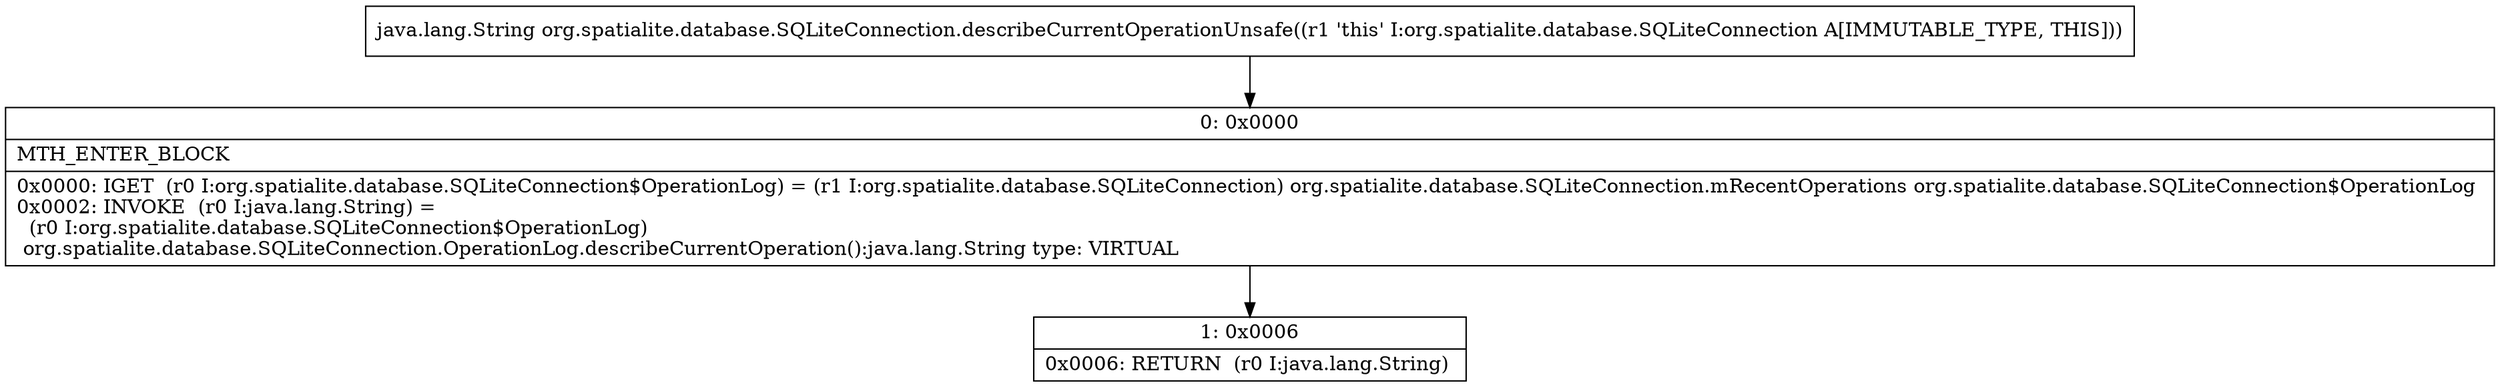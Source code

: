 digraph "CFG fororg.spatialite.database.SQLiteConnection.describeCurrentOperationUnsafe()Ljava\/lang\/String;" {
Node_0 [shape=record,label="{0\:\ 0x0000|MTH_ENTER_BLOCK\l|0x0000: IGET  (r0 I:org.spatialite.database.SQLiteConnection$OperationLog) = (r1 I:org.spatialite.database.SQLiteConnection) org.spatialite.database.SQLiteConnection.mRecentOperations org.spatialite.database.SQLiteConnection$OperationLog \l0x0002: INVOKE  (r0 I:java.lang.String) = \l  (r0 I:org.spatialite.database.SQLiteConnection$OperationLog)\l org.spatialite.database.SQLiteConnection.OperationLog.describeCurrentOperation():java.lang.String type: VIRTUAL \l}"];
Node_1 [shape=record,label="{1\:\ 0x0006|0x0006: RETURN  (r0 I:java.lang.String) \l}"];
MethodNode[shape=record,label="{java.lang.String org.spatialite.database.SQLiteConnection.describeCurrentOperationUnsafe((r1 'this' I:org.spatialite.database.SQLiteConnection A[IMMUTABLE_TYPE, THIS])) }"];
MethodNode -> Node_0;
Node_0 -> Node_1;
}

